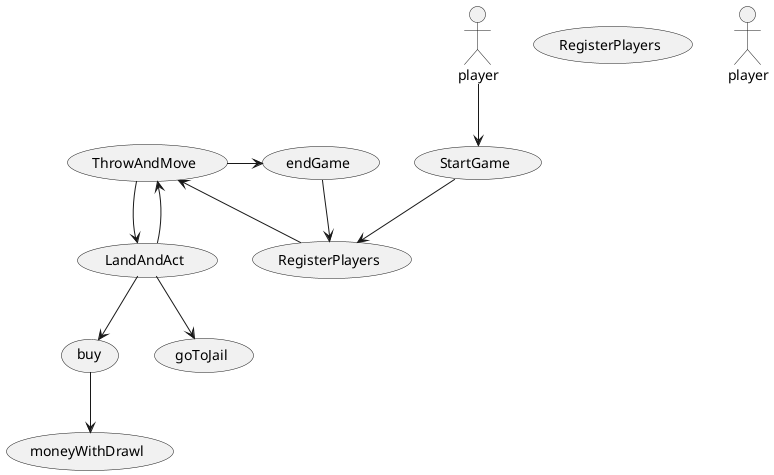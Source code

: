 @startuml
'https://plantuml.com/use-case-diagram


(StartGame)
(RegisterPlayers) as (UC2)
usecase ThrowAndMove
usecase LandAndAct
usecase endGame
usecase buy
usecase moneyWithDrawl
usecase goToJail

player as actor
player --> (StartGame)
(StartGame) --> (RegisterPlayers)
(RegisterPlayers) --> (ThrowAndMove)
(ThrowAndMove) -> endGame
ThrowAndMove --> LandAndAct
endGame --> (RegisterPlayers)
LandAndAct --> ThrowAndMove
LandAndAct --> buy
LandAndAct --> goToJail
buy --> moneyWithDrawl














@enduml